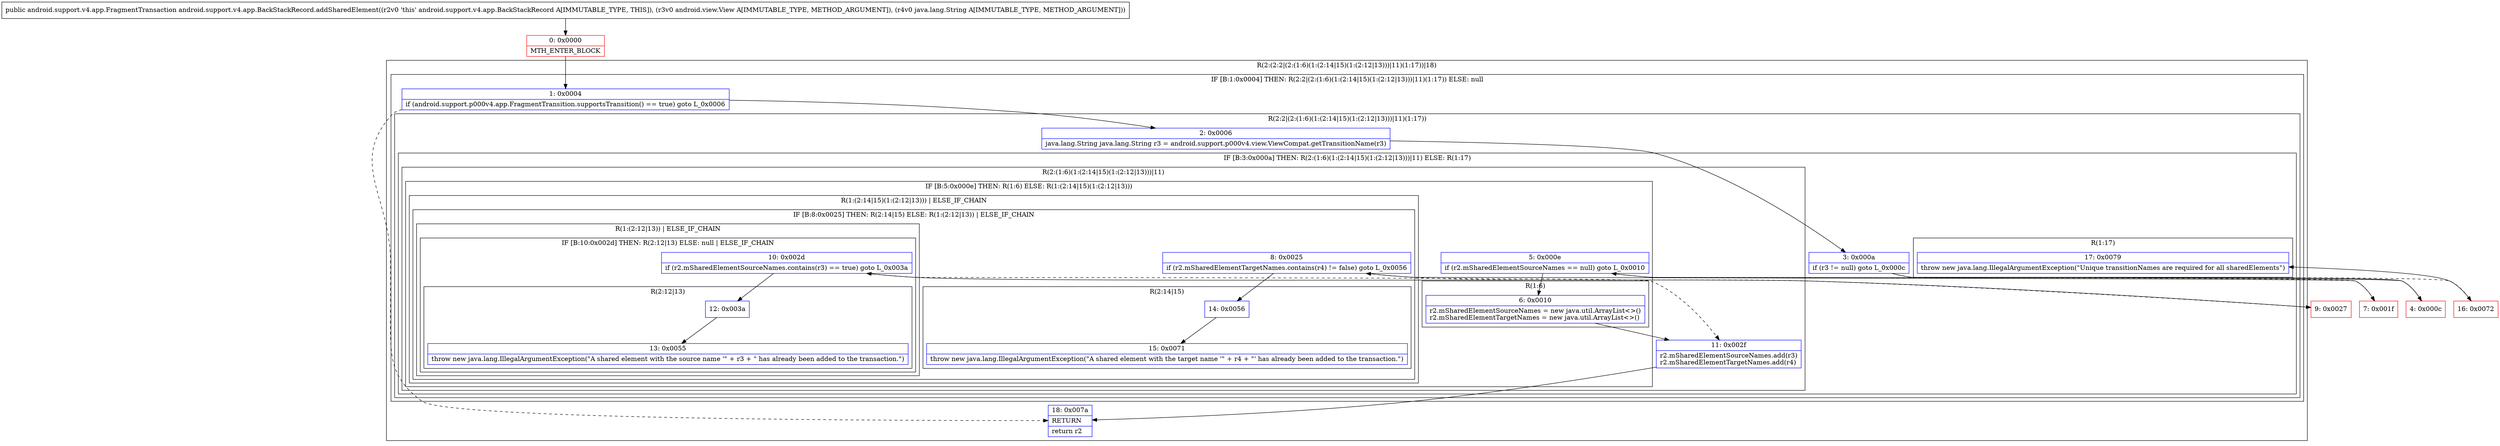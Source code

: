 digraph "CFG forandroid.support.v4.app.BackStackRecord.addSharedElement(Landroid\/view\/View;Ljava\/lang\/String;)Landroid\/support\/v4\/app\/FragmentTransaction;" {
subgraph cluster_Region_1445007807 {
label = "R(2:(2:2|(2:(1:6)(1:(2:14|15)(1:(2:12|13)))|11)(1:17))|18)";
node [shape=record,color=blue];
subgraph cluster_IfRegion_581279222 {
label = "IF [B:1:0x0004] THEN: R(2:2|(2:(1:6)(1:(2:14|15)(1:(2:12|13)))|11)(1:17)) ELSE: null";
node [shape=record,color=blue];
Node_1 [shape=record,label="{1\:\ 0x0004|if (android.support.p000v4.app.FragmentTransition.supportsTransition() == true) goto L_0x0006\l}"];
subgraph cluster_Region_1235543324 {
label = "R(2:2|(2:(1:6)(1:(2:14|15)(1:(2:12|13)))|11)(1:17))";
node [shape=record,color=blue];
Node_2 [shape=record,label="{2\:\ 0x0006|java.lang.String java.lang.String r3 = android.support.p000v4.view.ViewCompat.getTransitionName(r3)\l}"];
subgraph cluster_IfRegion_187638308 {
label = "IF [B:3:0x000a] THEN: R(2:(1:6)(1:(2:14|15)(1:(2:12|13)))|11) ELSE: R(1:17)";
node [shape=record,color=blue];
Node_3 [shape=record,label="{3\:\ 0x000a|if (r3 != null) goto L_0x000c\l}"];
subgraph cluster_Region_1024275203 {
label = "R(2:(1:6)(1:(2:14|15)(1:(2:12|13)))|11)";
node [shape=record,color=blue];
subgraph cluster_IfRegion_1382354655 {
label = "IF [B:5:0x000e] THEN: R(1:6) ELSE: R(1:(2:14|15)(1:(2:12|13)))";
node [shape=record,color=blue];
Node_5 [shape=record,label="{5\:\ 0x000e|if (r2.mSharedElementSourceNames == null) goto L_0x0010\l}"];
subgraph cluster_Region_1370146074 {
label = "R(1:6)";
node [shape=record,color=blue];
Node_6 [shape=record,label="{6\:\ 0x0010|r2.mSharedElementSourceNames = new java.util.ArrayList\<\>()\lr2.mSharedElementTargetNames = new java.util.ArrayList\<\>()\l}"];
}
subgraph cluster_Region_265849465 {
label = "R(1:(2:14|15)(1:(2:12|13))) | ELSE_IF_CHAIN\l";
node [shape=record,color=blue];
subgraph cluster_IfRegion_27065433 {
label = "IF [B:8:0x0025] THEN: R(2:14|15) ELSE: R(1:(2:12|13)) | ELSE_IF_CHAIN\l";
node [shape=record,color=blue];
Node_8 [shape=record,label="{8\:\ 0x0025|if (r2.mSharedElementTargetNames.contains(r4) != false) goto L_0x0056\l}"];
subgraph cluster_Region_2079656259 {
label = "R(2:14|15)";
node [shape=record,color=blue];
Node_14 [shape=record,label="{14\:\ 0x0056}"];
Node_15 [shape=record,label="{15\:\ 0x0071|throw new java.lang.IllegalArgumentException(\"A shared element with the target name '\" + r4 + \"' has already been added to the transaction.\")\l}"];
}
subgraph cluster_Region_2087747890 {
label = "R(1:(2:12|13)) | ELSE_IF_CHAIN\l";
node [shape=record,color=blue];
subgraph cluster_IfRegion_1448303697 {
label = "IF [B:10:0x002d] THEN: R(2:12|13) ELSE: null | ELSE_IF_CHAIN\l";
node [shape=record,color=blue];
Node_10 [shape=record,label="{10\:\ 0x002d|if (r2.mSharedElementSourceNames.contains(r3) == true) goto L_0x003a\l}"];
subgraph cluster_Region_1408217191 {
label = "R(2:12|13)";
node [shape=record,color=blue];
Node_12 [shape=record,label="{12\:\ 0x003a}"];
Node_13 [shape=record,label="{13\:\ 0x0055|throw new java.lang.IllegalArgumentException(\"A shared element with the source name '\" + r3 + \" has already been added to the transaction.\")\l}"];
}
}
}
}
}
}
Node_11 [shape=record,label="{11\:\ 0x002f|r2.mSharedElementSourceNames.add(r3)\lr2.mSharedElementTargetNames.add(r4)\l}"];
}
subgraph cluster_Region_934303623 {
label = "R(1:17)";
node [shape=record,color=blue];
Node_17 [shape=record,label="{17\:\ 0x0079|throw new java.lang.IllegalArgumentException(\"Unique transitionNames are required for all sharedElements\")\l}"];
}
}
}
}
Node_18 [shape=record,label="{18\:\ 0x007a|RETURN\l|return r2\l}"];
}
Node_0 [shape=record,color=red,label="{0\:\ 0x0000|MTH_ENTER_BLOCK\l}"];
Node_4 [shape=record,color=red,label="{4\:\ 0x000c}"];
Node_7 [shape=record,color=red,label="{7\:\ 0x001f}"];
Node_9 [shape=record,color=red,label="{9\:\ 0x0027}"];
Node_16 [shape=record,color=red,label="{16\:\ 0x0072}"];
MethodNode[shape=record,label="{public android.support.v4.app.FragmentTransaction android.support.v4.app.BackStackRecord.addSharedElement((r2v0 'this' android.support.v4.app.BackStackRecord A[IMMUTABLE_TYPE, THIS]), (r3v0 android.view.View A[IMMUTABLE_TYPE, METHOD_ARGUMENT]), (r4v0 java.lang.String A[IMMUTABLE_TYPE, METHOD_ARGUMENT])) }"];
MethodNode -> Node_0;
Node_1 -> Node_2;
Node_1 -> Node_18[style=dashed];
Node_2 -> Node_3;
Node_3 -> Node_4;
Node_3 -> Node_16[style=dashed];
Node_5 -> Node_6;
Node_5 -> Node_7[style=dashed];
Node_6 -> Node_11;
Node_8 -> Node_9[style=dashed];
Node_8 -> Node_14;
Node_14 -> Node_15;
Node_10 -> Node_11[style=dashed];
Node_10 -> Node_12;
Node_12 -> Node_13;
Node_11 -> Node_18;
Node_0 -> Node_1;
Node_4 -> Node_5;
Node_7 -> Node_8;
Node_9 -> Node_10;
Node_16 -> Node_17;
}

